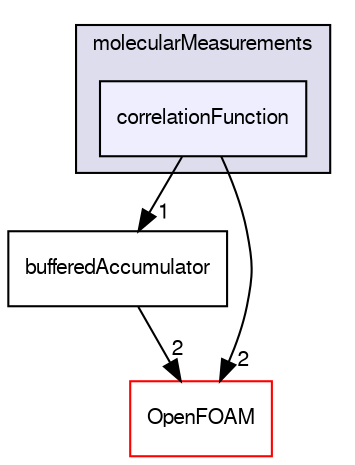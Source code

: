 digraph "src/lagrangian/molecularDynamics/molecularMeasurements/correlationFunction" {
  bgcolor=transparent;
  compound=true
  node [ fontsize="10", fontname="FreeSans"];
  edge [ labelfontsize="10", labelfontname="FreeSans"];
  subgraph clusterdir_d688c861569b69efcb20a975bc1993fa {
    graph [ bgcolor="#ddddee", pencolor="black", label="molecularMeasurements" fontname="FreeSans", fontsize="10", URL="dir_d688c861569b69efcb20a975bc1993fa.html"]
  dir_eccf4616dcf3e46cdfe07f06451490aa [shape=box, label="correlationFunction", style="filled", fillcolor="#eeeeff", pencolor="black", URL="dir_eccf4616dcf3e46cdfe07f06451490aa.html"];
  }
  dir_842dca28d2bcc227f5882819415a5c7b [shape=box label="bufferedAccumulator" URL="dir_842dca28d2bcc227f5882819415a5c7b.html"];
  dir_c5473ff19b20e6ec4dfe5c310b3778a8 [shape=box label="OpenFOAM" color="red" URL="dir_c5473ff19b20e6ec4dfe5c310b3778a8.html"];
  dir_842dca28d2bcc227f5882819415a5c7b->dir_c5473ff19b20e6ec4dfe5c310b3778a8 [headlabel="2", labeldistance=1.5 headhref="dir_001467_001732.html"];
  dir_eccf4616dcf3e46cdfe07f06451490aa->dir_842dca28d2bcc227f5882819415a5c7b [headlabel="1", labeldistance=1.5 headhref="dir_001468_001467.html"];
  dir_eccf4616dcf3e46cdfe07f06451490aa->dir_c5473ff19b20e6ec4dfe5c310b3778a8 [headlabel="2", labeldistance=1.5 headhref="dir_001468_001732.html"];
}
